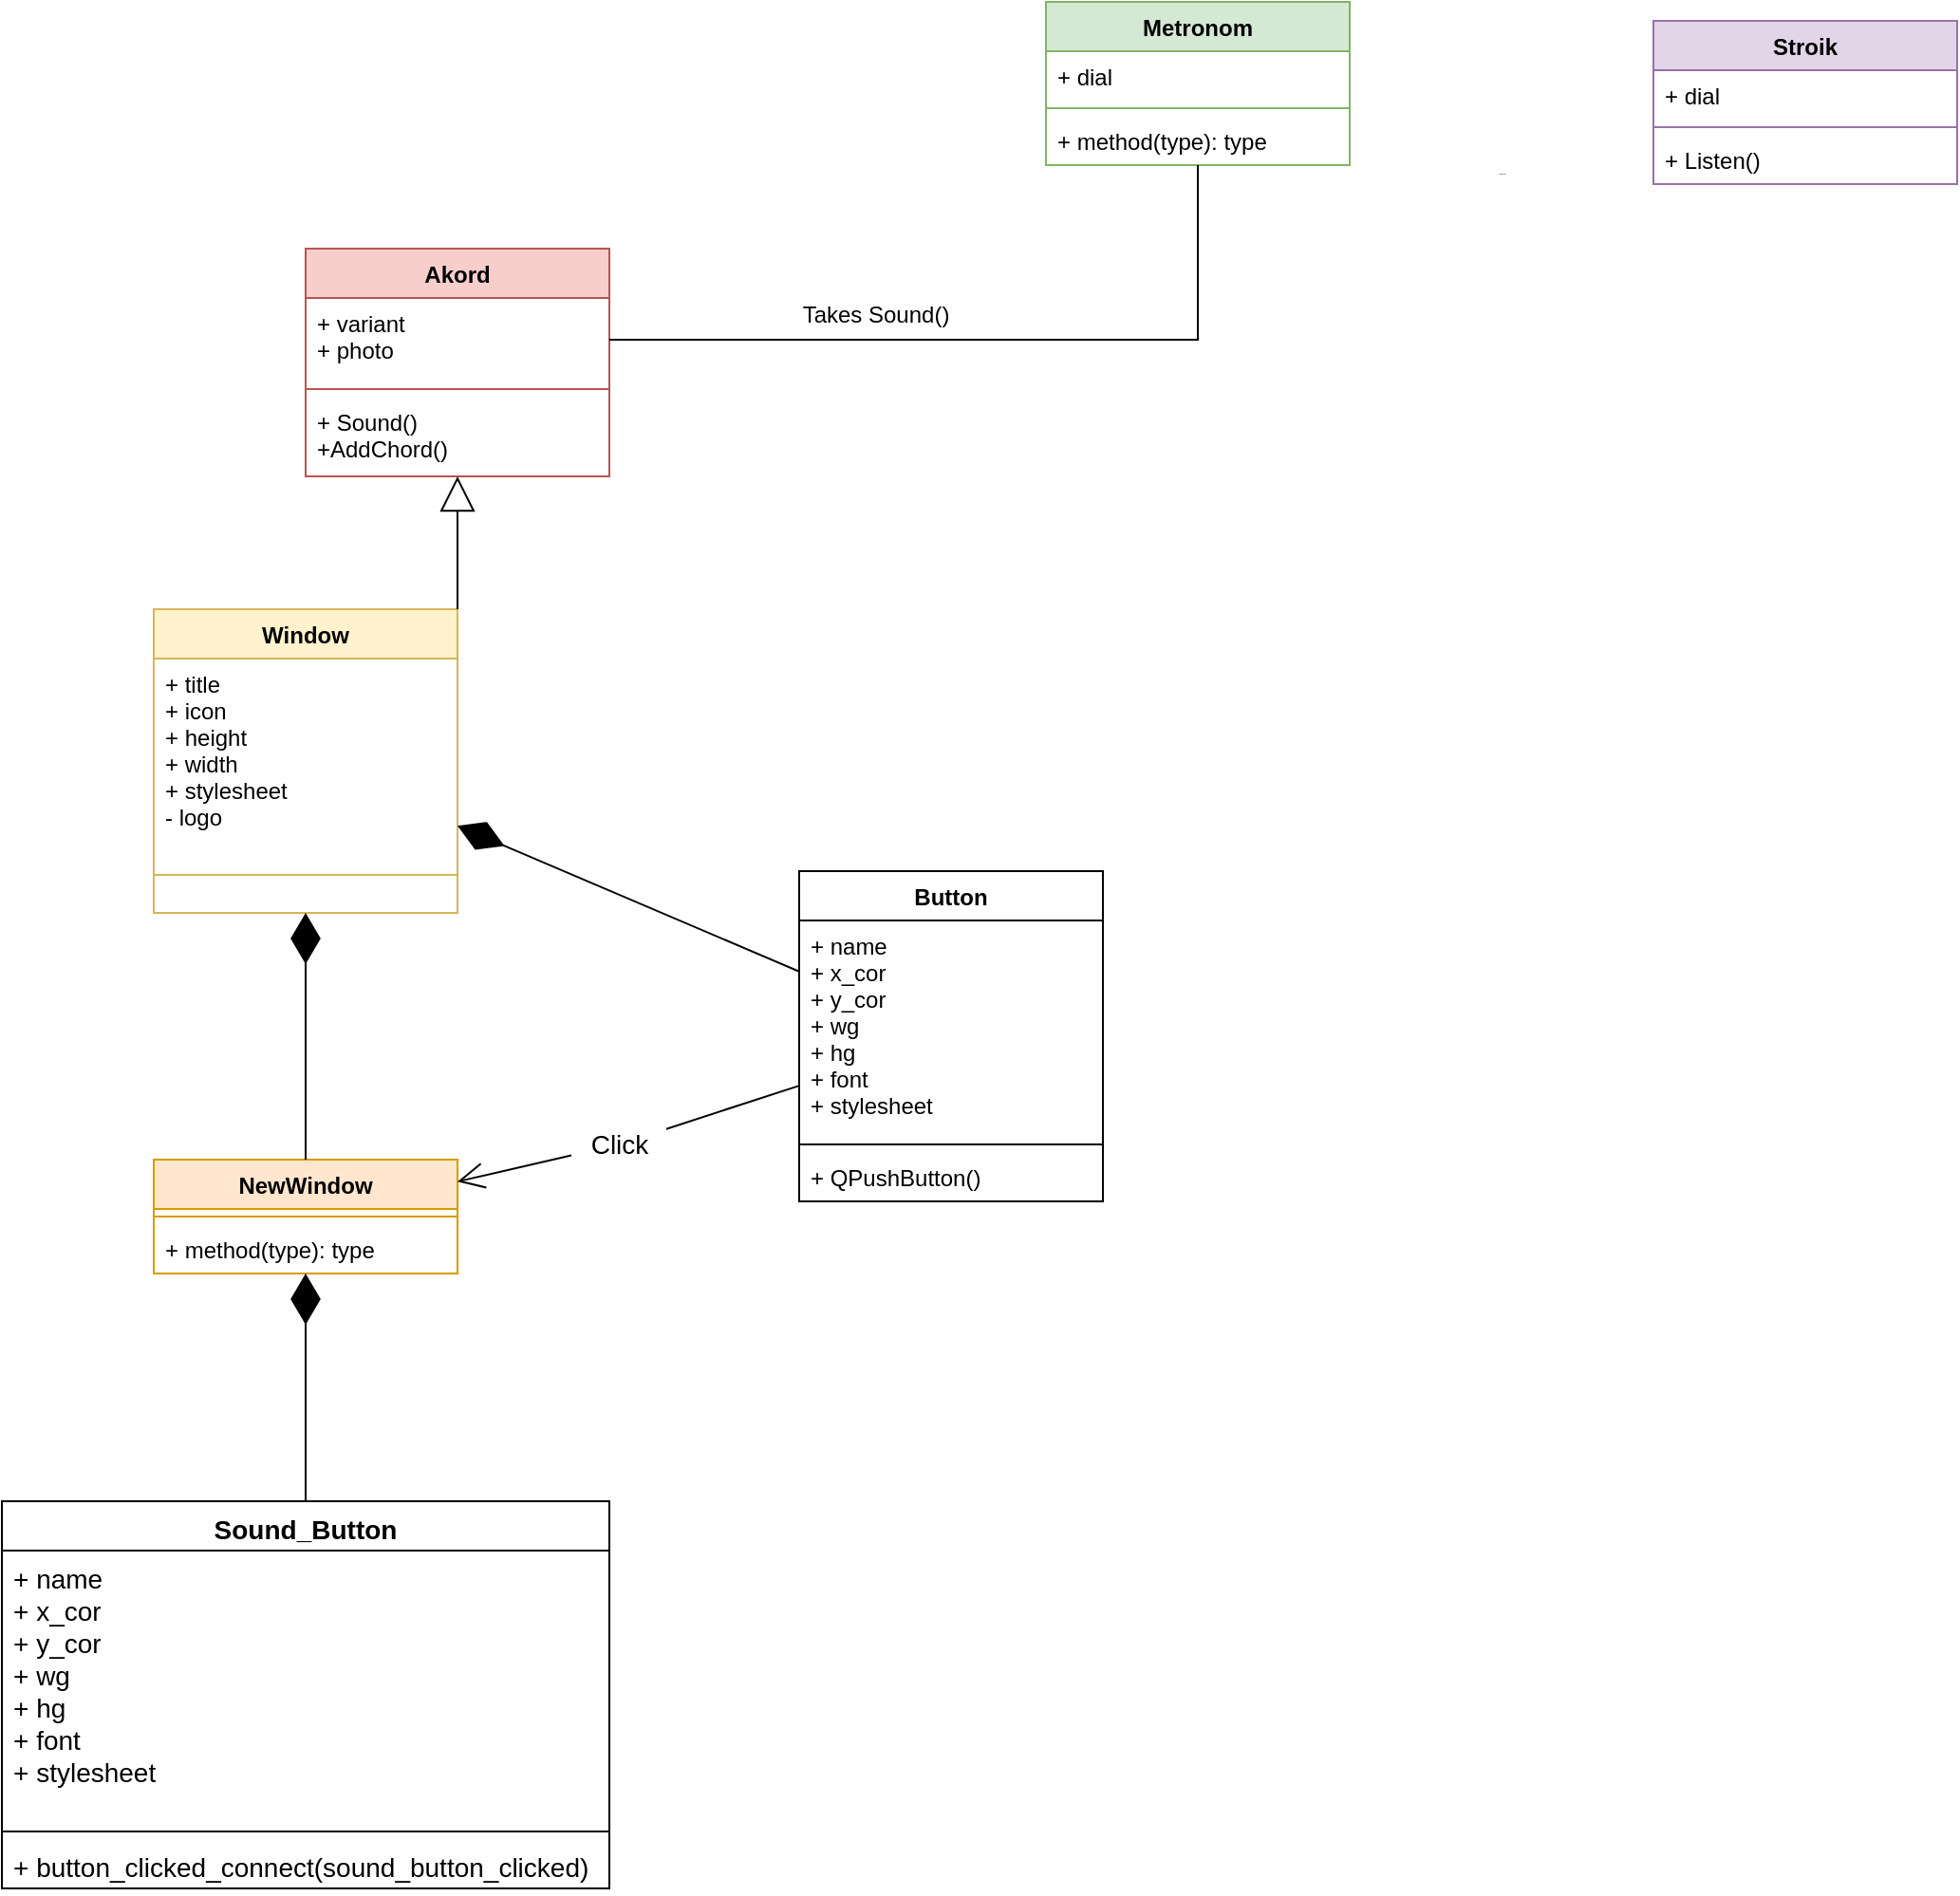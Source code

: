 <mxfile version="20.3.0" type="device"><diagram id="LPABaVJxFduGnp3hkT6w" name="Strona-1"><mxGraphModel dx="1778" dy="1071" grid="1" gridSize="10" guides="1" tooltips="1" connect="1" arrows="1" fold="1" page="1" pageScale="1" pageWidth="827" pageHeight="1169" math="0" shadow="0"><root><mxCell id="0"/><mxCell id="1" parent="0"/><mxCell id="4nCXU5bqvu4eg85D-kv3-57" value="Akord" style="swimlane;fontStyle=1;align=center;verticalAlign=top;childLayout=stackLayout;horizontal=1;startSize=26;horizontalStack=0;resizeParent=1;resizeParentMax=0;resizeLast=0;collapsible=1;marginBottom=0;fillColor=#f8cecc;strokeColor=#b85450;" parent="1" vertex="1"><mxGeometry x="640" y="170" width="160" height="120" as="geometry"/></mxCell><mxCell id="4nCXU5bqvu4eg85D-kv3-58" value="+ variant&#10;+ photo" style="text;strokeColor=none;fillColor=none;align=left;verticalAlign=top;spacingLeft=4;spacingRight=4;overflow=hidden;rotatable=0;points=[[0,0.5],[1,0.5]];portConstraint=eastwest;" parent="4nCXU5bqvu4eg85D-kv3-57" vertex="1"><mxGeometry y="26" width="160" height="44" as="geometry"/></mxCell><mxCell id="4nCXU5bqvu4eg85D-kv3-59" value="" style="line;strokeWidth=1;fillColor=none;align=left;verticalAlign=middle;spacingTop=-1;spacingLeft=3;spacingRight=3;rotatable=0;labelPosition=right;points=[];portConstraint=eastwest;strokeColor=inherit;" parent="4nCXU5bqvu4eg85D-kv3-57" vertex="1"><mxGeometry y="70" width="160" height="8" as="geometry"/></mxCell><mxCell id="4nCXU5bqvu4eg85D-kv3-60" value="+ Sound()&#10;+AddChord()" style="text;strokeColor=none;fillColor=none;align=left;verticalAlign=top;spacingLeft=4;spacingRight=4;overflow=hidden;rotatable=0;points=[[0,0.5],[1,0.5]];portConstraint=eastwest;" parent="4nCXU5bqvu4eg85D-kv3-57" vertex="1"><mxGeometry y="78" width="160" height="42" as="geometry"/></mxCell><mxCell id="4nCXU5bqvu4eg85D-kv3-110" value="Metronom" style="swimlane;fontStyle=1;align=center;verticalAlign=top;childLayout=stackLayout;horizontal=1;startSize=26;horizontalStack=0;resizeParent=1;resizeParentMax=0;resizeLast=0;collapsible=1;marginBottom=0;fillColor=#d5e8d4;strokeColor=#82b366;" parent="1" vertex="1"><mxGeometry x="1030" y="40" width="160" height="86" as="geometry"/></mxCell><mxCell id="4nCXU5bqvu4eg85D-kv3-111" value="+ dial" style="text;strokeColor=none;fillColor=none;align=left;verticalAlign=top;spacingLeft=4;spacingRight=4;overflow=hidden;rotatable=0;points=[[0,0.5],[1,0.5]];portConstraint=eastwest;" parent="4nCXU5bqvu4eg85D-kv3-110" vertex="1"><mxGeometry y="26" width="160" height="26" as="geometry"/></mxCell><mxCell id="4nCXU5bqvu4eg85D-kv3-112" value="" style="line;strokeWidth=1;fillColor=none;align=left;verticalAlign=middle;spacingTop=-1;spacingLeft=3;spacingRight=3;rotatable=0;labelPosition=right;points=[];portConstraint=eastwest;strokeColor=inherit;" parent="4nCXU5bqvu4eg85D-kv3-110" vertex="1"><mxGeometry y="52" width="160" height="8" as="geometry"/></mxCell><mxCell id="4nCXU5bqvu4eg85D-kv3-113" value="+ method(type): type" style="text;strokeColor=none;fillColor=none;align=left;verticalAlign=top;spacingLeft=4;spacingRight=4;overflow=hidden;rotatable=0;points=[[0,0.5],[1,0.5]];portConstraint=eastwest;" parent="4nCXU5bqvu4eg85D-kv3-110" vertex="1"><mxGeometry y="60" width="160" height="26" as="geometry"/></mxCell><mxCell id="4nCXU5bqvu4eg85D-kv3-117" value="" style="endArrow=none;html=1;edgeStyle=orthogonalEdgeStyle;rounded=0;exitX=1;exitY=0.5;exitDx=0;exitDy=0;" parent="1" source="4nCXU5bqvu4eg85D-kv3-58" target="4nCXU5bqvu4eg85D-kv3-110" edge="1"><mxGeometry relative="1" as="geometry"><mxPoint x="650" y="82.29" as="sourcePoint"/><mxPoint x="810" y="82.29" as="targetPoint"/></mxGeometry></mxCell><mxCell id="4nCXU5bqvu4eg85D-kv3-120" value="Takes Sound()" style="text;html=1;align=center;verticalAlign=middle;resizable=0;points=[];autosize=1;strokeColor=none;fillColor=none;" parent="1" vertex="1"><mxGeometry x="890" y="190" width="100" height="30" as="geometry"/></mxCell><mxCell id="4nCXU5bqvu4eg85D-kv3-121" value="Stroik" style="swimlane;fontStyle=1;align=center;verticalAlign=top;childLayout=stackLayout;horizontal=1;startSize=26;horizontalStack=0;resizeParent=1;resizeParentMax=0;resizeLast=0;collapsible=1;marginBottom=0;fillColor=#e1d5e7;strokeColor=#9673a6;" parent="1" vertex="1"><mxGeometry x="1350" y="50" width="160" height="86" as="geometry"/></mxCell><mxCell id="4nCXU5bqvu4eg85D-kv3-122" value="+ dial" style="text;strokeColor=none;fillColor=none;align=left;verticalAlign=top;spacingLeft=4;spacingRight=4;overflow=hidden;rotatable=0;points=[[0,0.5],[1,0.5]];portConstraint=eastwest;" parent="4nCXU5bqvu4eg85D-kv3-121" vertex="1"><mxGeometry y="26" width="160" height="26" as="geometry"/></mxCell><mxCell id="4nCXU5bqvu4eg85D-kv3-123" value="" style="line;strokeWidth=1;fillColor=none;align=left;verticalAlign=middle;spacingTop=-1;spacingLeft=3;spacingRight=3;rotatable=0;labelPosition=right;points=[];portConstraint=eastwest;strokeColor=inherit;" parent="4nCXU5bqvu4eg85D-kv3-121" vertex="1"><mxGeometry y="52" width="160" height="8" as="geometry"/></mxCell><mxCell id="4nCXU5bqvu4eg85D-kv3-124" value="+ Listen()" style="text;strokeColor=none;fillColor=none;align=left;verticalAlign=top;spacingLeft=4;spacingRight=4;overflow=hidden;rotatable=0;points=[[0,0.5],[1,0.5]];portConstraint=eastwest;" parent="4nCXU5bqvu4eg85D-kv3-121" vertex="1"><mxGeometry y="60" width="160" height="26" as="geometry"/></mxCell><mxCell id="I-SUPjW3YUdyLLNoMM1M-4" value="Window" style="swimlane;fontStyle=1;align=center;verticalAlign=top;childLayout=stackLayout;horizontal=1;startSize=26;horizontalStack=0;resizeParent=1;resizeParentMax=0;resizeLast=0;collapsible=1;marginBottom=0;fillColor=#fff2cc;strokeColor=#d6b656;" vertex="1" parent="1"><mxGeometry x="560" y="360" width="160" height="160" as="geometry"/></mxCell><mxCell id="I-SUPjW3YUdyLLNoMM1M-5" value="+ title&#10;+ icon&#10;+ height&#10;+ width&#10;+ stylesheet&#10;- logo" style="text;strokeColor=none;fillColor=none;align=left;verticalAlign=top;spacingLeft=4;spacingRight=4;overflow=hidden;rotatable=0;points=[[0,0.5],[1,0.5]];portConstraint=eastwest;" vertex="1" parent="I-SUPjW3YUdyLLNoMM1M-4"><mxGeometry y="26" width="160" height="94" as="geometry"/></mxCell><mxCell id="I-SUPjW3YUdyLLNoMM1M-6" value="" style="line;strokeWidth=1;fillColor=none;align=left;verticalAlign=middle;spacingTop=-1;spacingLeft=3;spacingRight=3;rotatable=0;labelPosition=right;points=[];portConstraint=eastwest;strokeColor=inherit;" vertex="1" parent="I-SUPjW3YUdyLLNoMM1M-4"><mxGeometry y="120" width="160" height="40" as="geometry"/></mxCell><mxCell id="I-SUPjW3YUdyLLNoMM1M-8" value="NewWindow" style="swimlane;fontStyle=1;align=center;verticalAlign=top;childLayout=stackLayout;horizontal=1;startSize=26;horizontalStack=0;resizeParent=1;resizeParentMax=0;resizeLast=0;collapsible=1;marginBottom=0;fillColor=#ffe6cc;strokeColor=#d79b00;" vertex="1" parent="1"><mxGeometry x="560" y="650" width="160" height="60" as="geometry"/></mxCell><mxCell id="I-SUPjW3YUdyLLNoMM1M-10" value="" style="line;strokeWidth=1;fillColor=none;align=left;verticalAlign=middle;spacingTop=-1;spacingLeft=3;spacingRight=3;rotatable=0;labelPosition=right;points=[];portConstraint=eastwest;strokeColor=inherit;" vertex="1" parent="I-SUPjW3YUdyLLNoMM1M-8"><mxGeometry y="26" width="160" height="8" as="geometry"/></mxCell><mxCell id="I-SUPjW3YUdyLLNoMM1M-11" value="+ method(type): type" style="text;strokeColor=none;fillColor=none;align=left;verticalAlign=top;spacingLeft=4;spacingRight=4;overflow=hidden;rotatable=0;points=[[0,0.5],[1,0.5]];portConstraint=eastwest;" vertex="1" parent="I-SUPjW3YUdyLLNoMM1M-8"><mxGeometry y="34" width="160" height="26" as="geometry"/></mxCell><mxCell id="I-SUPjW3YUdyLLNoMM1M-12" value="Button" style="swimlane;fontStyle=1;align=center;verticalAlign=top;childLayout=stackLayout;horizontal=1;startSize=26;horizontalStack=0;resizeParent=1;resizeParentMax=0;resizeLast=0;collapsible=1;marginBottom=0;" vertex="1" parent="1"><mxGeometry x="900" y="498" width="160" height="174" as="geometry"/></mxCell><mxCell id="I-SUPjW3YUdyLLNoMM1M-13" value="+ name&#10;+ x_cor&#10;+ y_cor&#10;+ wg&#10;+ hg&#10;+ font&#10;+ stylesheet" style="text;strokeColor=none;fillColor=none;align=left;verticalAlign=top;spacingLeft=4;spacingRight=4;overflow=hidden;rotatable=0;points=[[0,0.5],[1,0.5]];portConstraint=eastwest;" vertex="1" parent="I-SUPjW3YUdyLLNoMM1M-12"><mxGeometry y="26" width="160" height="114" as="geometry"/></mxCell><mxCell id="I-SUPjW3YUdyLLNoMM1M-14" value="" style="line;strokeWidth=1;fillColor=none;align=left;verticalAlign=middle;spacingTop=-1;spacingLeft=3;spacingRight=3;rotatable=0;labelPosition=right;points=[];portConstraint=eastwest;strokeColor=inherit;" vertex="1" parent="I-SUPjW3YUdyLLNoMM1M-12"><mxGeometry y="140" width="160" height="8" as="geometry"/></mxCell><mxCell id="I-SUPjW3YUdyLLNoMM1M-15" value="+ QPushButton()" style="text;strokeColor=none;fillColor=none;align=left;verticalAlign=top;spacingLeft=4;spacingRight=4;overflow=hidden;rotatable=0;points=[[0,0.5],[1,0.5]];portConstraint=eastwest;" vertex="1" parent="I-SUPjW3YUdyLLNoMM1M-12"><mxGeometry y="148" width="160" height="26" as="geometry"/></mxCell><mxCell id="I-SUPjW3YUdyLLNoMM1M-22" value="Extends" style="endArrow=block;endSize=16;endFill=0;html=1;rounded=0;exitX=1;exitY=0;exitDx=0;exitDy=0;fontSize=1;" edge="1" parent="1" source="I-SUPjW3YUdyLLNoMM1M-4" target="4nCXU5bqvu4eg85D-kv3-57"><mxGeometry x="1" y="-573" width="160" relative="1" as="geometry"><mxPoint x="600" y="350" as="sourcePoint"/><mxPoint x="760" y="350" as="targetPoint"/><mxPoint x="-23" y="-160" as="offset"/></mxGeometry></mxCell><mxCell id="I-SUPjW3YUdyLLNoMM1M-23" value="" style="endArrow=diamondThin;endFill=1;endSize=24;html=1;rounded=0;exitX=0.5;exitY=0;exitDx=0;exitDy=0;" edge="1" parent="1" source="I-SUPjW3YUdyLLNoMM1M-8" target="I-SUPjW3YUdyLLNoMM1M-4"><mxGeometry width="160" relative="1" as="geometry"><mxPoint x="600" y="350" as="sourcePoint"/><mxPoint x="760" y="350" as="targetPoint"/></mxGeometry></mxCell><mxCell id="I-SUPjW3YUdyLLNoMM1M-25" value="" style="endArrow=diamondThin;endFill=1;endSize=24;html=1;rounded=0;fontSize=1;" edge="1" parent="1" source="I-SUPjW3YUdyLLNoMM1M-12" target="I-SUPjW3YUdyLLNoMM1M-4"><mxGeometry width="160" relative="1" as="geometry"><mxPoint x="460" y="480" as="sourcePoint"/><mxPoint x="620" y="480" as="targetPoint"/></mxGeometry></mxCell><mxCell id="I-SUPjW3YUdyLLNoMM1M-34" value="" style="endArrow=open;endFill=1;endSize=12;html=1;rounded=0;fontSize=14;startArrow=none;" edge="1" parent="1" source="I-SUPjW3YUdyLLNoMM1M-35" target="I-SUPjW3YUdyLLNoMM1M-8"><mxGeometry width="160" relative="1" as="geometry"><mxPoint x="710" y="590" as="sourcePoint"/><mxPoint x="870" y="590" as="targetPoint"/></mxGeometry></mxCell><mxCell id="I-SUPjW3YUdyLLNoMM1M-35" value="Click" style="text;html=1;align=center;verticalAlign=middle;resizable=0;points=[];autosize=1;strokeColor=none;fillColor=none;fontSize=14;" vertex="1" parent="1"><mxGeometry x="780" y="627" width="50" height="30" as="geometry"/></mxCell><mxCell id="I-SUPjW3YUdyLLNoMM1M-36" value="" style="endArrow=none;endFill=1;endSize=12;html=1;rounded=0;fontSize=14;" edge="1" parent="1" source="I-SUPjW3YUdyLLNoMM1M-12" target="I-SUPjW3YUdyLLNoMM1M-35"><mxGeometry width="160" relative="1" as="geometry"><mxPoint x="900" y="610.412" as="sourcePoint"/><mxPoint x="720" y="667.588" as="targetPoint"/></mxGeometry></mxCell><mxCell id="I-SUPjW3YUdyLLNoMM1M-37" value="Sound_Button" style="swimlane;fontStyle=1;align=center;verticalAlign=top;childLayout=stackLayout;horizontal=1;startSize=26;horizontalStack=0;resizeParent=1;resizeParentMax=0;resizeLast=0;collapsible=1;marginBottom=0;fontSize=14;" vertex="1" parent="1"><mxGeometry x="480" y="830" width="320" height="204" as="geometry"/></mxCell><mxCell id="I-SUPjW3YUdyLLNoMM1M-38" value="+ name&#10;+ x_cor&#10;+ y_cor&#10;+ wg&#10;+ hg&#10;+ font&#10;+ stylesheet" style="text;strokeColor=none;fillColor=none;align=left;verticalAlign=top;spacingLeft=4;spacingRight=4;overflow=hidden;rotatable=0;points=[[0,0.5],[1,0.5]];portConstraint=eastwest;fontSize=14;" vertex="1" parent="I-SUPjW3YUdyLLNoMM1M-37"><mxGeometry y="26" width="320" height="144" as="geometry"/></mxCell><mxCell id="I-SUPjW3YUdyLLNoMM1M-39" value="" style="line;strokeWidth=1;fillColor=none;align=left;verticalAlign=middle;spacingTop=-1;spacingLeft=3;spacingRight=3;rotatable=0;labelPosition=right;points=[];portConstraint=eastwest;strokeColor=inherit;fontSize=14;" vertex="1" parent="I-SUPjW3YUdyLLNoMM1M-37"><mxGeometry y="170" width="320" height="8" as="geometry"/></mxCell><mxCell id="I-SUPjW3YUdyLLNoMM1M-40" value="+ button_clicked_connect(sound_button_clicked)" style="text;strokeColor=none;fillColor=none;align=left;verticalAlign=top;spacingLeft=4;spacingRight=4;overflow=hidden;rotatable=0;points=[[0,0.5],[1,0.5]];portConstraint=eastwest;fontSize=14;" vertex="1" parent="I-SUPjW3YUdyLLNoMM1M-37"><mxGeometry y="178" width="320" height="26" as="geometry"/></mxCell><mxCell id="I-SUPjW3YUdyLLNoMM1M-46" value="" style="endArrow=diamondThin;endFill=1;endSize=24;html=1;rounded=0;fontSize=1;" edge="1" parent="1" source="I-SUPjW3YUdyLLNoMM1M-37" target="I-SUPjW3YUdyLLNoMM1M-8"><mxGeometry width="160" relative="1" as="geometry"><mxPoint x="1050" y="480" as="sourcePoint"/><mxPoint x="1210" y="480" as="targetPoint"/></mxGeometry></mxCell></root></mxGraphModel></diagram></mxfile>